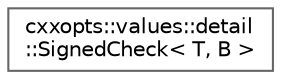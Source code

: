 digraph "Graphical Class Hierarchy"
{
 // LATEX_PDF_SIZE
  bgcolor="transparent";
  edge [fontname=Helvetica,fontsize=10,labelfontname=Helvetica,labelfontsize=10];
  node [fontname=Helvetica,fontsize=10,shape=box,height=0.2,width=0.4];
  rankdir="LR";
  Node0 [id="Node000000",label="cxxopts::values::detail\l::SignedCheck\< T, B \>",height=0.2,width=0.4,color="grey40", fillcolor="white", style="filled",URL="$structcxxopts_1_1values_1_1detail_1_1_signed_check.html",tooltip=" "];
}
